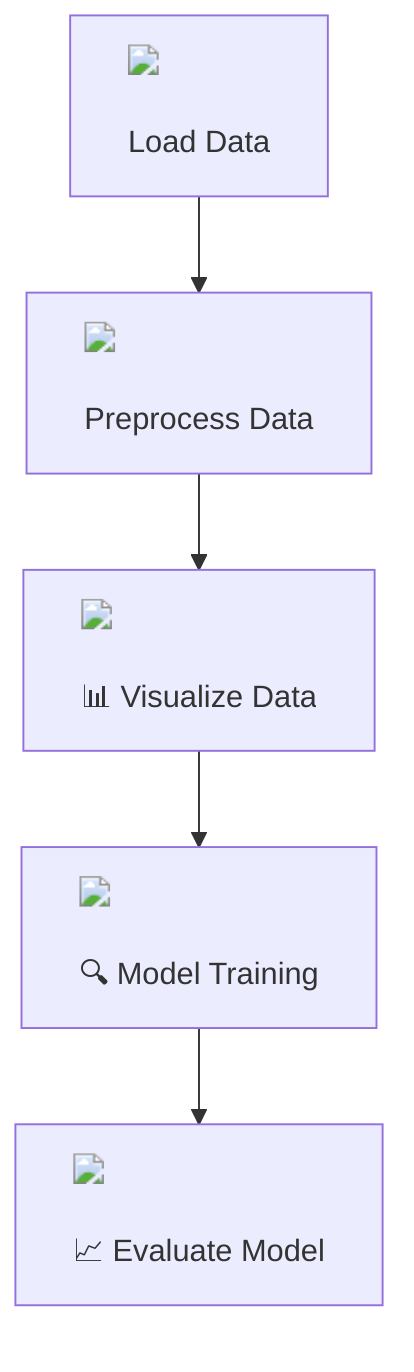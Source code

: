 flowchart TD
    A["<img src='file.svg'/> <br/> Load Data"] --> B["<img src='table.svg'/> <br/> Preprocess Data"]
    B --> C["<img src='barplot_template.svg'/> <br/> 📊 Visualize Data"]
    C --> D["<img src='brain.svg'/> <br/> 🔍 Model Training"]
    D --> E["<img src='scatter_plot_template.svg'/> <br/> 📈 Evaluate Model"]